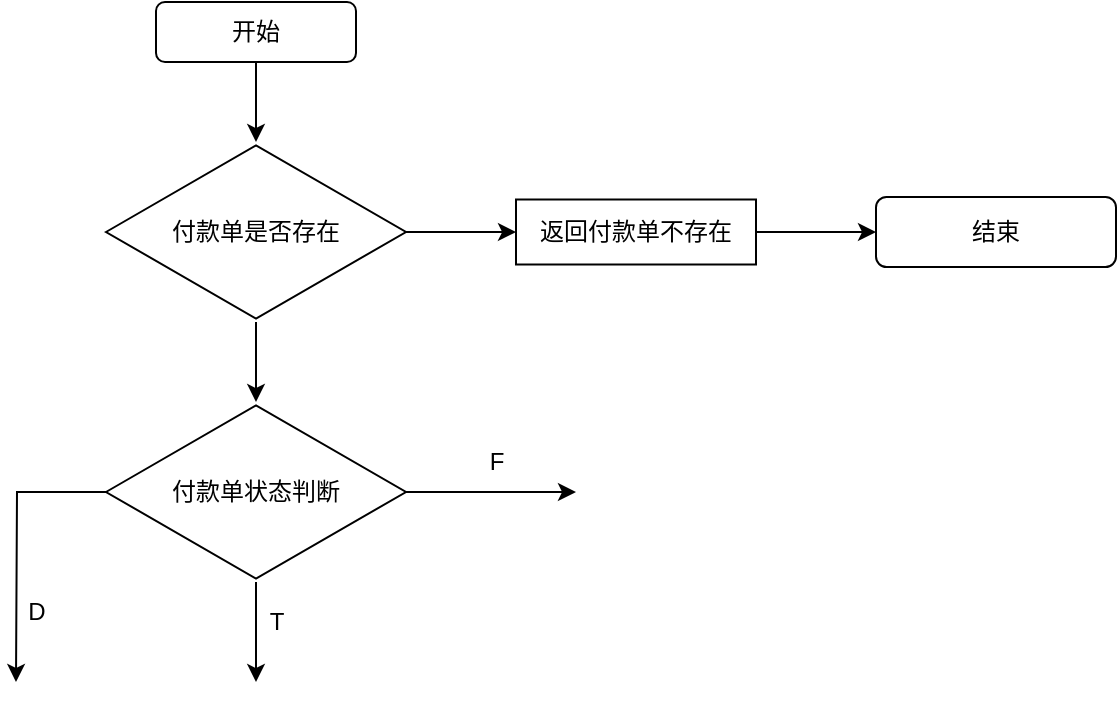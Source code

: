 <mxfile version="20.3.3" type="github">
  <diagram id="C5RBs43oDa-KdzZeNtuy" name="Page-1">
    <mxGraphModel dx="1128" dy="597" grid="1" gridSize="10" guides="1" tooltips="1" connect="1" arrows="1" fold="1" page="1" pageScale="1" pageWidth="3300" pageHeight="4681" math="0" shadow="0">
      <root>
        <mxCell id="WIyWlLk6GJQsqaUBKTNV-0" />
        <mxCell id="WIyWlLk6GJQsqaUBKTNV-1" parent="WIyWlLk6GJQsqaUBKTNV-0" />
        <mxCell id="-IVFi22rQ0tpU4x_jMvX-2" value="" style="edgeStyle=orthogonalEdgeStyle;rounded=0;orthogonalLoop=1;jettySize=auto;html=1;" edge="1" parent="WIyWlLk6GJQsqaUBKTNV-1" source="-IVFi22rQ0tpU4x_jMvX-0" target="-IVFi22rQ0tpU4x_jMvX-4">
          <mxGeometry relative="1" as="geometry">
            <mxPoint x="400" y="210" as="targetPoint" />
          </mxGeometry>
        </mxCell>
        <mxCell id="-IVFi22rQ0tpU4x_jMvX-0" value="开始" style="rounded=1;whiteSpace=wrap;html=1;" vertex="1" parent="WIyWlLk6GJQsqaUBKTNV-1">
          <mxGeometry x="350" y="160" width="100" height="30" as="geometry" />
        </mxCell>
        <mxCell id="-IVFi22rQ0tpU4x_jMvX-5" style="edgeStyle=orthogonalEdgeStyle;rounded=0;orthogonalLoop=1;jettySize=auto;html=1;" edge="1" parent="WIyWlLk6GJQsqaUBKTNV-1" source="-IVFi22rQ0tpU4x_jMvX-4" target="-IVFi22rQ0tpU4x_jMvX-6">
          <mxGeometry relative="1" as="geometry">
            <mxPoint x="550" y="275.0" as="targetPoint" />
          </mxGeometry>
        </mxCell>
        <mxCell id="-IVFi22rQ0tpU4x_jMvX-13" style="edgeStyle=orthogonalEdgeStyle;rounded=0;orthogonalLoop=1;jettySize=auto;html=1;" edge="1" parent="WIyWlLk6GJQsqaUBKTNV-1" source="-IVFi22rQ0tpU4x_jMvX-4" target="-IVFi22rQ0tpU4x_jMvX-15">
          <mxGeometry relative="1" as="geometry">
            <mxPoint x="400" y="360.0" as="targetPoint" />
          </mxGeometry>
        </mxCell>
        <mxCell id="-IVFi22rQ0tpU4x_jMvX-4" value="付款单是否存在" style="html=1;whiteSpace=wrap;aspect=fixed;shape=isoRectangle;" vertex="1" parent="WIyWlLk6GJQsqaUBKTNV-1">
          <mxGeometry x="325" y="230" width="150" height="90" as="geometry" />
        </mxCell>
        <mxCell id="-IVFi22rQ0tpU4x_jMvX-7" style="edgeStyle=orthogonalEdgeStyle;rounded=0;orthogonalLoop=1;jettySize=auto;html=1;entryX=0;entryY=0.5;entryDx=0;entryDy=0;" edge="1" parent="WIyWlLk6GJQsqaUBKTNV-1" source="-IVFi22rQ0tpU4x_jMvX-6" target="-IVFi22rQ0tpU4x_jMvX-8">
          <mxGeometry relative="1" as="geometry">
            <mxPoint x="700" y="275.0" as="targetPoint" />
          </mxGeometry>
        </mxCell>
        <mxCell id="-IVFi22rQ0tpU4x_jMvX-6" value="返回付款单不存在" style="rounded=0;whiteSpace=wrap;html=1;" vertex="1" parent="WIyWlLk6GJQsqaUBKTNV-1">
          <mxGeometry x="530" y="258.75" width="120" height="32.5" as="geometry" />
        </mxCell>
        <mxCell id="-IVFi22rQ0tpU4x_jMvX-8" value="结束" style="rounded=1;whiteSpace=wrap;html=1;" vertex="1" parent="WIyWlLk6GJQsqaUBKTNV-1">
          <mxGeometry x="710" y="257.5" width="120" height="35" as="geometry" />
        </mxCell>
        <mxCell id="-IVFi22rQ0tpU4x_jMvX-17" style="edgeStyle=orthogonalEdgeStyle;rounded=0;orthogonalLoop=1;jettySize=auto;html=1;" edge="1" parent="WIyWlLk6GJQsqaUBKTNV-1" source="-IVFi22rQ0tpU4x_jMvX-15">
          <mxGeometry relative="1" as="geometry">
            <mxPoint x="560" y="405" as="targetPoint" />
            <Array as="points">
              <mxPoint x="520" y="405" />
              <mxPoint x="520" y="405" />
            </Array>
          </mxGeometry>
        </mxCell>
        <mxCell id="-IVFi22rQ0tpU4x_jMvX-19" style="edgeStyle=orthogonalEdgeStyle;rounded=0;orthogonalLoop=1;jettySize=auto;html=1;" edge="1" parent="WIyWlLk6GJQsqaUBKTNV-1" source="-IVFi22rQ0tpU4x_jMvX-15">
          <mxGeometry relative="1" as="geometry">
            <mxPoint x="400" y="500" as="targetPoint" />
          </mxGeometry>
        </mxCell>
        <mxCell id="-IVFi22rQ0tpU4x_jMvX-21" style="edgeStyle=orthogonalEdgeStyle;rounded=0;orthogonalLoop=1;jettySize=auto;html=1;" edge="1" parent="WIyWlLk6GJQsqaUBKTNV-1" source="-IVFi22rQ0tpU4x_jMvX-15">
          <mxGeometry relative="1" as="geometry">
            <mxPoint x="280" y="500" as="targetPoint" />
          </mxGeometry>
        </mxCell>
        <mxCell id="-IVFi22rQ0tpU4x_jMvX-15" value="付款单状态判断" style="html=1;whiteSpace=wrap;aspect=fixed;shape=isoRectangle;" vertex="1" parent="WIyWlLk6GJQsqaUBKTNV-1">
          <mxGeometry x="325" y="360" width="150" height="90" as="geometry" />
        </mxCell>
        <mxCell id="-IVFi22rQ0tpU4x_jMvX-18" value="F" style="text;html=1;align=center;verticalAlign=middle;resizable=0;points=[];autosize=1;strokeColor=none;fillColor=none;" vertex="1" parent="WIyWlLk6GJQsqaUBKTNV-1">
          <mxGeometry x="505" y="375" width="30" height="30" as="geometry" />
        </mxCell>
        <mxCell id="-IVFi22rQ0tpU4x_jMvX-20" value="T" style="text;html=1;align=center;verticalAlign=middle;resizable=0;points=[];autosize=1;strokeColor=none;fillColor=none;" vertex="1" parent="WIyWlLk6GJQsqaUBKTNV-1">
          <mxGeometry x="395" y="455" width="30" height="30" as="geometry" />
        </mxCell>
        <mxCell id="-IVFi22rQ0tpU4x_jMvX-22" value="D" style="text;html=1;align=center;verticalAlign=middle;resizable=0;points=[];autosize=1;strokeColor=none;fillColor=none;" vertex="1" parent="WIyWlLk6GJQsqaUBKTNV-1">
          <mxGeometry x="275" y="450" width="30" height="30" as="geometry" />
        </mxCell>
      </root>
    </mxGraphModel>
  </diagram>
</mxfile>
